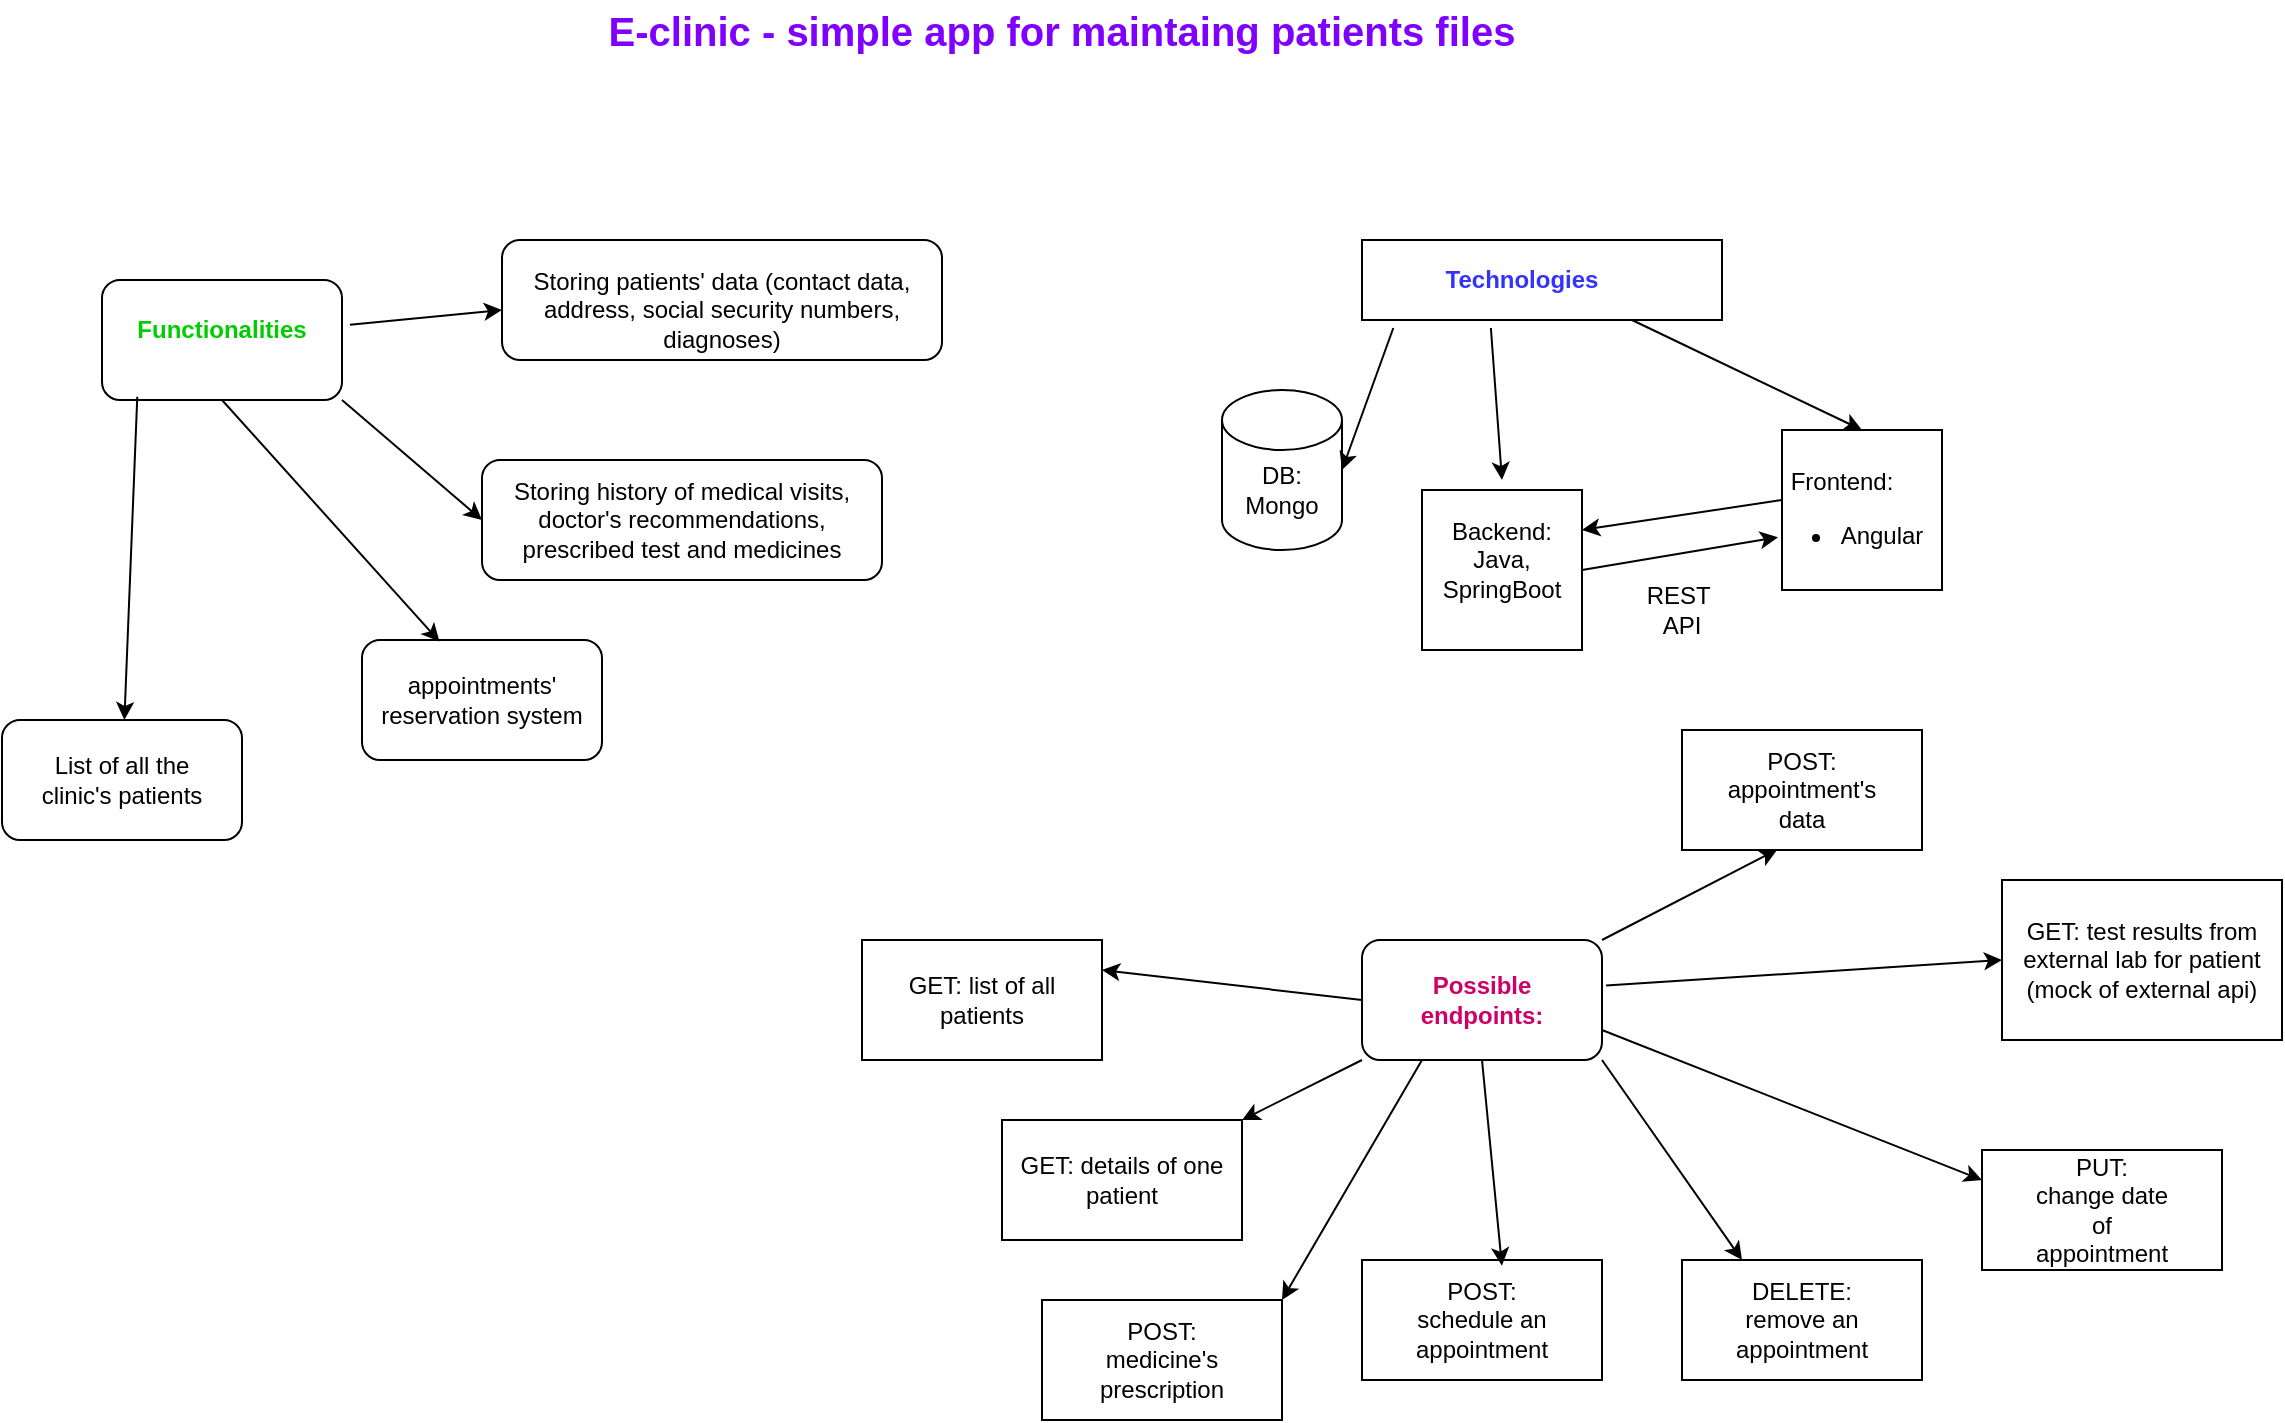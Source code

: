<mxfile version="24.0.7" type="github">
  <diagram name="Strona-1" id="KqQ05dHfc6ck3ZwJQ5Tp">
    <mxGraphModel dx="1050" dy="530" grid="1" gridSize="10" guides="1" tooltips="1" connect="1" arrows="1" fold="1" page="1" pageScale="1" pageWidth="827" pageHeight="1169" math="0" shadow="0">
      <root>
        <mxCell id="0" />
        <mxCell id="1" parent="0" />
        <mxCell id="3ydGJ2OnqcLS0bt8MPGY-1" value="E-clinic - simple app for maintaing patients files" style="text;html=1;align=center;verticalAlign=middle;whiteSpace=wrap;rounded=0;fontSize=20;fontStyle=1;fontColor=#7F00FF;" vertex="1" parent="1">
          <mxGeometry x="290" y="190" width="520" height="30" as="geometry" />
        </mxCell>
        <mxCell id="3ydGJ2OnqcLS0bt8MPGY-4" value="" style="rounded=1;whiteSpace=wrap;html=1;" vertex="1" parent="1">
          <mxGeometry x="70" y="330" width="120" height="60" as="geometry" />
        </mxCell>
        <mxCell id="3ydGJ2OnqcLS0bt8MPGY-5" value="Functionalities" style="text;html=1;align=center;verticalAlign=middle;whiteSpace=wrap;rounded=0;fontColor=#00CC00;fontStyle=1" vertex="1" parent="1">
          <mxGeometry x="100" y="340" width="60" height="30" as="geometry" />
        </mxCell>
        <mxCell id="3ydGJ2OnqcLS0bt8MPGY-6" value="" style="endArrow=classic;html=1;rounded=0;exitX=0.147;exitY=0.973;exitDx=0;exitDy=0;exitPerimeter=0;" edge="1" parent="1" source="3ydGJ2OnqcLS0bt8MPGY-4" target="3ydGJ2OnqcLS0bt8MPGY-7">
          <mxGeometry width="50" height="50" relative="1" as="geometry">
            <mxPoint x="420" y="490" as="sourcePoint" />
            <mxPoint x="50" y="530" as="targetPoint" />
          </mxGeometry>
        </mxCell>
        <mxCell id="3ydGJ2OnqcLS0bt8MPGY-7" value="" style="rounded=1;whiteSpace=wrap;html=1;" vertex="1" parent="1">
          <mxGeometry x="20" y="550" width="120" height="60" as="geometry" />
        </mxCell>
        <mxCell id="3ydGJ2OnqcLS0bt8MPGY-8" value="List of all the clinic&#39;s patients" style="text;html=1;align=center;verticalAlign=middle;whiteSpace=wrap;rounded=0;" vertex="1" parent="1">
          <mxGeometry x="30" y="565" width="100" height="30" as="geometry" />
        </mxCell>
        <mxCell id="3ydGJ2OnqcLS0bt8MPGY-11" value="" style="endArrow=classic;html=1;rounded=0;exitX=1.033;exitY=0.373;exitDx=0;exitDy=0;exitPerimeter=0;entryX=0;entryY=0.75;entryDx=0;entryDy=0;" edge="1" parent="1" source="3ydGJ2OnqcLS0bt8MPGY-4">
          <mxGeometry width="50" height="50" relative="1" as="geometry">
            <mxPoint x="420" y="490" as="sourcePoint" />
            <mxPoint x="270" y="345" as="targetPoint" />
          </mxGeometry>
        </mxCell>
        <mxCell id="3ydGJ2OnqcLS0bt8MPGY-13" value="" style="rounded=1;whiteSpace=wrap;html=1;" vertex="1" parent="1">
          <mxGeometry x="270" y="310" width="220" height="60" as="geometry" />
        </mxCell>
        <mxCell id="3ydGJ2OnqcLS0bt8MPGY-14" value="Storing patients&#39; data (contact data, address, social security numbers, diagnoses)" style="text;html=1;align=center;verticalAlign=middle;whiteSpace=wrap;rounded=0;" vertex="1" parent="1">
          <mxGeometry x="270" y="330" width="220" height="30" as="geometry" />
        </mxCell>
        <mxCell id="3ydGJ2OnqcLS0bt8MPGY-15" value="" style="rounded=1;whiteSpace=wrap;html=1;" vertex="1" parent="1">
          <mxGeometry x="260" y="420" width="200" height="60" as="geometry" />
        </mxCell>
        <mxCell id="3ydGJ2OnqcLS0bt8MPGY-16" value="" style="endArrow=classic;html=1;rounded=0;exitX=1;exitY=1;exitDx=0;exitDy=0;entryX=0;entryY=0.5;entryDx=0;entryDy=0;" edge="1" parent="1" source="3ydGJ2OnqcLS0bt8MPGY-4" target="3ydGJ2OnqcLS0bt8MPGY-15">
          <mxGeometry width="50" height="50" relative="1" as="geometry">
            <mxPoint x="420" y="490" as="sourcePoint" />
            <mxPoint x="470" y="440" as="targetPoint" />
          </mxGeometry>
        </mxCell>
        <mxCell id="3ydGJ2OnqcLS0bt8MPGY-17" value="Storing history of medical visits, doctor&#39;s recommendations, prescribed test and medicines" style="text;html=1;align=center;verticalAlign=middle;whiteSpace=wrap;rounded=0;" vertex="1" parent="1">
          <mxGeometry x="260" y="435" width="200" height="30" as="geometry" />
        </mxCell>
        <mxCell id="3ydGJ2OnqcLS0bt8MPGY-18" value="" style="rounded=1;whiteSpace=wrap;html=1;" vertex="1" parent="1">
          <mxGeometry x="200" y="510" width="120" height="60" as="geometry" />
        </mxCell>
        <mxCell id="3ydGJ2OnqcLS0bt8MPGY-20" value="appointments&#39; reservation system" style="text;html=1;align=center;verticalAlign=middle;whiteSpace=wrap;rounded=0;" vertex="1" parent="1">
          <mxGeometry x="200" y="525" width="120" height="30" as="geometry" />
        </mxCell>
        <mxCell id="3ydGJ2OnqcLS0bt8MPGY-21" value="" style="endArrow=classic;html=1;rounded=0;exitX=0.5;exitY=1;exitDx=0;exitDy=0;entryX=0.323;entryY=0.013;entryDx=0;entryDy=0;entryPerimeter=0;" edge="1" parent="1" source="3ydGJ2OnqcLS0bt8MPGY-4" target="3ydGJ2OnqcLS0bt8MPGY-18">
          <mxGeometry width="50" height="50" relative="1" as="geometry">
            <mxPoint x="420" y="490" as="sourcePoint" />
            <mxPoint x="470" y="440" as="targetPoint" />
          </mxGeometry>
        </mxCell>
        <mxCell id="3ydGJ2OnqcLS0bt8MPGY-29" value="" style="rounded=0;whiteSpace=wrap;html=1;" vertex="1" parent="1">
          <mxGeometry x="700" y="310" width="180" height="40" as="geometry" />
        </mxCell>
        <mxCell id="3ydGJ2OnqcLS0bt8MPGY-31" value="Technologies" style="text;html=1;align=center;verticalAlign=middle;whiteSpace=wrap;rounded=0;fontColor=#3333FF;fontStyle=1" vertex="1" parent="1">
          <mxGeometry x="750" y="315" width="60" height="30" as="geometry" />
        </mxCell>
        <mxCell id="3ydGJ2OnqcLS0bt8MPGY-35" value="" style="whiteSpace=wrap;html=1;aspect=fixed;" vertex="1" parent="1">
          <mxGeometry x="910" y="405" width="80" height="80" as="geometry" />
        </mxCell>
        <mxCell id="3ydGJ2OnqcLS0bt8MPGY-36" value="Frontend:&lt;div&gt;&lt;ul&gt;&lt;li&gt;Angular&lt;/li&gt;&lt;/ul&gt;&lt;/div&gt;" style="text;html=1;align=center;verticalAlign=middle;whiteSpace=wrap;rounded=0;" vertex="1" parent="1">
          <mxGeometry x="910" y="435" width="60" height="30" as="geometry" />
        </mxCell>
        <mxCell id="3ydGJ2OnqcLS0bt8MPGY-37" value="" style="endArrow=classic;html=1;rounded=0;exitX=0.75;exitY=1;exitDx=0;exitDy=0;entryX=0.5;entryY=0;entryDx=0;entryDy=0;" edge="1" parent="1" source="3ydGJ2OnqcLS0bt8MPGY-29" target="3ydGJ2OnqcLS0bt8MPGY-35">
          <mxGeometry width="50" height="50" relative="1" as="geometry">
            <mxPoint x="720" y="480" as="sourcePoint" />
            <mxPoint x="770" y="430" as="targetPoint" />
          </mxGeometry>
        </mxCell>
        <mxCell id="3ydGJ2OnqcLS0bt8MPGY-38" value="" style="shape=cylinder3;whiteSpace=wrap;html=1;boundedLbl=1;backgroundOutline=1;size=15;" vertex="1" parent="1">
          <mxGeometry x="630" y="385" width="60" height="80" as="geometry" />
        </mxCell>
        <mxCell id="3ydGJ2OnqcLS0bt8MPGY-39" value="" style="endArrow=classic;html=1;rounded=0;exitX=0.087;exitY=1.1;exitDx=0;exitDy=0;exitPerimeter=0;entryX=1;entryY=0.5;entryDx=0;entryDy=0;entryPerimeter=0;" edge="1" parent="1" source="3ydGJ2OnqcLS0bt8MPGY-29" target="3ydGJ2OnqcLS0bt8MPGY-38">
          <mxGeometry width="50" height="50" relative="1" as="geometry">
            <mxPoint x="720" y="480" as="sourcePoint" />
            <mxPoint x="770" y="430" as="targetPoint" />
          </mxGeometry>
        </mxCell>
        <mxCell id="3ydGJ2OnqcLS0bt8MPGY-40" value="DB: Mongo" style="text;html=1;align=center;verticalAlign=middle;whiteSpace=wrap;rounded=0;" vertex="1" parent="1">
          <mxGeometry x="630" y="420" width="60" height="30" as="geometry" />
        </mxCell>
        <mxCell id="3ydGJ2OnqcLS0bt8MPGY-41" value="" style="whiteSpace=wrap;html=1;aspect=fixed;" vertex="1" parent="1">
          <mxGeometry x="730" y="435" width="80" height="80" as="geometry" />
        </mxCell>
        <mxCell id="3ydGJ2OnqcLS0bt8MPGY-42" value="Backend:&lt;div&gt;Java, SpringBoot&lt;/div&gt;" style="text;html=1;align=center;verticalAlign=middle;whiteSpace=wrap;rounded=0;" vertex="1" parent="1">
          <mxGeometry x="740" y="455" width="60" height="30" as="geometry" />
        </mxCell>
        <mxCell id="3ydGJ2OnqcLS0bt8MPGY-44" value="" style="endArrow=classic;html=1;rounded=0;exitX=0.358;exitY=1.1;exitDx=0;exitDy=0;exitPerimeter=0;" edge="1" parent="1" source="3ydGJ2OnqcLS0bt8MPGY-29">
          <mxGeometry width="50" height="50" relative="1" as="geometry">
            <mxPoint x="720" y="480" as="sourcePoint" />
            <mxPoint x="770" y="430" as="targetPoint" />
          </mxGeometry>
        </mxCell>
        <mxCell id="3ydGJ2OnqcLS0bt8MPGY-45" value="" style="rounded=1;whiteSpace=wrap;html=1;" vertex="1" parent="1">
          <mxGeometry x="700" y="660" width="120" height="60" as="geometry" />
        </mxCell>
        <mxCell id="3ydGJ2OnqcLS0bt8MPGY-46" value="" style="endArrow=classic;html=1;rounded=0;entryX=1;entryY=0.25;entryDx=0;entryDy=0;" edge="1" parent="1" target="3ydGJ2OnqcLS0bt8MPGY-41">
          <mxGeometry width="50" height="50" relative="1" as="geometry">
            <mxPoint x="910" y="440" as="sourcePoint" />
            <mxPoint x="770" y="560" as="targetPoint" />
          </mxGeometry>
        </mxCell>
        <mxCell id="3ydGJ2OnqcLS0bt8MPGY-47" value="" style="endArrow=classic;html=1;rounded=0;exitX=1;exitY=0.5;exitDx=0;exitDy=0;entryX=-0.025;entryY=0.67;entryDx=0;entryDy=0;entryPerimeter=0;" edge="1" parent="1" source="3ydGJ2OnqcLS0bt8MPGY-41" target="3ydGJ2OnqcLS0bt8MPGY-35">
          <mxGeometry width="50" height="50" relative="1" as="geometry">
            <mxPoint x="720" y="610" as="sourcePoint" />
            <mxPoint x="870" y="560" as="targetPoint" />
          </mxGeometry>
        </mxCell>
        <mxCell id="3ydGJ2OnqcLS0bt8MPGY-48" value="REST&amp;nbsp;&lt;div&gt;API&lt;/div&gt;" style="text;html=1;align=center;verticalAlign=middle;whiteSpace=wrap;rounded=0;" vertex="1" parent="1">
          <mxGeometry x="830" y="480" width="60" height="30" as="geometry" />
        </mxCell>
        <mxCell id="3ydGJ2OnqcLS0bt8MPGY-49" value="Possible endpoints:" style="text;html=1;align=center;verticalAlign=middle;whiteSpace=wrap;rounded=0;fontStyle=1;fontColor=#CC0066;" vertex="1" parent="1">
          <mxGeometry x="730" y="675" width="60" height="30" as="geometry" />
        </mxCell>
        <mxCell id="3ydGJ2OnqcLS0bt8MPGY-50" value="" style="rounded=0;whiteSpace=wrap;html=1;" vertex="1" parent="1">
          <mxGeometry x="450" y="660" width="120" height="60" as="geometry" />
        </mxCell>
        <mxCell id="3ydGJ2OnqcLS0bt8MPGY-51" value="GET: list of all patients" style="text;html=1;align=center;verticalAlign=middle;whiteSpace=wrap;rounded=0;" vertex="1" parent="1">
          <mxGeometry x="460" y="675" width="100" height="30" as="geometry" />
        </mxCell>
        <mxCell id="3ydGJ2OnqcLS0bt8MPGY-52" value="" style="rounded=0;whiteSpace=wrap;html=1;" vertex="1" parent="1">
          <mxGeometry x="520" y="750" width="120" height="60" as="geometry" />
        </mxCell>
        <mxCell id="3ydGJ2OnqcLS0bt8MPGY-53" value="GET: details of one patient" style="text;html=1;align=center;verticalAlign=middle;whiteSpace=wrap;rounded=0;" vertex="1" parent="1">
          <mxGeometry x="525" y="765" width="110" height="30" as="geometry" />
        </mxCell>
        <mxCell id="3ydGJ2OnqcLS0bt8MPGY-55" value="" style="rounded=0;whiteSpace=wrap;html=1;" vertex="1" parent="1">
          <mxGeometry x="700" y="820" width="120" height="60" as="geometry" />
        </mxCell>
        <mxCell id="3ydGJ2OnqcLS0bt8MPGY-56" value="POST: schedule an appointment" style="text;html=1;align=center;verticalAlign=middle;whiteSpace=wrap;rounded=0;" vertex="1" parent="1">
          <mxGeometry x="730" y="835" width="60" height="30" as="geometry" />
        </mxCell>
        <mxCell id="3ydGJ2OnqcLS0bt8MPGY-58" value="" style="rounded=0;whiteSpace=wrap;html=1;" vertex="1" parent="1">
          <mxGeometry x="860" y="820" width="120" height="60" as="geometry" />
        </mxCell>
        <mxCell id="3ydGJ2OnqcLS0bt8MPGY-59" value="DELETE: remove an appointment" style="text;html=1;align=center;verticalAlign=middle;whiteSpace=wrap;rounded=0;" vertex="1" parent="1">
          <mxGeometry x="890" y="835" width="60" height="30" as="geometry" />
        </mxCell>
        <mxCell id="3ydGJ2OnqcLS0bt8MPGY-60" value="" style="rounded=0;whiteSpace=wrap;html=1;" vertex="1" parent="1">
          <mxGeometry x="1010" y="765" width="120" height="60" as="geometry" />
        </mxCell>
        <mxCell id="3ydGJ2OnqcLS0bt8MPGY-61" value="PUT: change date of appointment" style="text;html=1;align=center;verticalAlign=middle;whiteSpace=wrap;rounded=0;" vertex="1" parent="1">
          <mxGeometry x="1040" y="780" width="60" height="30" as="geometry" />
        </mxCell>
        <mxCell id="3ydGJ2OnqcLS0bt8MPGY-65" value="" style="rounded=0;whiteSpace=wrap;html=1;" vertex="1" parent="1">
          <mxGeometry x="1020" y="630" width="140" height="80" as="geometry" />
        </mxCell>
        <mxCell id="3ydGJ2OnqcLS0bt8MPGY-66" value="GET: test results from external lab for patient (mock of external api)" style="text;html=1;align=center;verticalAlign=middle;whiteSpace=wrap;rounded=0;" vertex="1" parent="1">
          <mxGeometry x="1020" y="655" width="140" height="30" as="geometry" />
        </mxCell>
        <mxCell id="3ydGJ2OnqcLS0bt8MPGY-67" value="" style="endArrow=classic;html=1;rounded=0;exitX=0;exitY=0.5;exitDx=0;exitDy=0;entryX=1;entryY=0.25;entryDx=0;entryDy=0;" edge="1" parent="1" source="3ydGJ2OnqcLS0bt8MPGY-45" target="3ydGJ2OnqcLS0bt8MPGY-50">
          <mxGeometry width="50" height="50" relative="1" as="geometry">
            <mxPoint x="720" y="700" as="sourcePoint" />
            <mxPoint x="770" y="650" as="targetPoint" />
          </mxGeometry>
        </mxCell>
        <mxCell id="3ydGJ2OnqcLS0bt8MPGY-68" value="" style="endArrow=classic;html=1;rounded=0;exitX=0;exitY=1;exitDx=0;exitDy=0;entryX=1;entryY=0;entryDx=0;entryDy=0;" edge="1" parent="1" source="3ydGJ2OnqcLS0bt8MPGY-45" target="3ydGJ2OnqcLS0bt8MPGY-52">
          <mxGeometry width="50" height="50" relative="1" as="geometry">
            <mxPoint x="720" y="700" as="sourcePoint" />
            <mxPoint x="770" y="650" as="targetPoint" />
          </mxGeometry>
        </mxCell>
        <mxCell id="3ydGJ2OnqcLS0bt8MPGY-69" value="" style="endArrow=classic;html=1;rounded=0;exitX=0.5;exitY=1;exitDx=0;exitDy=0;entryX=0.583;entryY=0.047;entryDx=0;entryDy=0;entryPerimeter=0;" edge="1" parent="1" source="3ydGJ2OnqcLS0bt8MPGY-45" target="3ydGJ2OnqcLS0bt8MPGY-55">
          <mxGeometry width="50" height="50" relative="1" as="geometry">
            <mxPoint x="720" y="700" as="sourcePoint" />
            <mxPoint x="770" y="650" as="targetPoint" />
          </mxGeometry>
        </mxCell>
        <mxCell id="3ydGJ2OnqcLS0bt8MPGY-70" value="" style="endArrow=classic;html=1;rounded=0;exitX=1;exitY=1;exitDx=0;exitDy=0;entryX=0.25;entryY=0;entryDx=0;entryDy=0;" edge="1" parent="1" source="3ydGJ2OnqcLS0bt8MPGY-45" target="3ydGJ2OnqcLS0bt8MPGY-58">
          <mxGeometry width="50" height="50" relative="1" as="geometry">
            <mxPoint x="720" y="700" as="sourcePoint" />
            <mxPoint x="770" y="650" as="targetPoint" />
          </mxGeometry>
        </mxCell>
        <mxCell id="3ydGJ2OnqcLS0bt8MPGY-71" value="" style="endArrow=classic;html=1;rounded=0;exitX=1.017;exitY=0.38;exitDx=0;exitDy=0;exitPerimeter=0;entryX=0;entryY=0.5;entryDx=0;entryDy=0;" edge="1" parent="1" source="3ydGJ2OnqcLS0bt8MPGY-45" target="3ydGJ2OnqcLS0bt8MPGY-66">
          <mxGeometry width="50" height="50" relative="1" as="geometry">
            <mxPoint x="720" y="700" as="sourcePoint" />
            <mxPoint x="770" y="650" as="targetPoint" />
          </mxGeometry>
        </mxCell>
        <mxCell id="3ydGJ2OnqcLS0bt8MPGY-72" value="" style="endArrow=classic;html=1;rounded=0;exitX=1;exitY=0.75;exitDx=0;exitDy=0;entryX=0;entryY=0.25;entryDx=0;entryDy=0;" edge="1" parent="1" source="3ydGJ2OnqcLS0bt8MPGY-45" target="3ydGJ2OnqcLS0bt8MPGY-60">
          <mxGeometry width="50" height="50" relative="1" as="geometry">
            <mxPoint x="720" y="700" as="sourcePoint" />
            <mxPoint x="770" y="650" as="targetPoint" />
          </mxGeometry>
        </mxCell>
        <mxCell id="3ydGJ2OnqcLS0bt8MPGY-73" value="" style="rounded=0;whiteSpace=wrap;html=1;" vertex="1" parent="1">
          <mxGeometry x="860" y="555" width="120" height="60" as="geometry" />
        </mxCell>
        <mxCell id="3ydGJ2OnqcLS0bt8MPGY-74" value="" style="endArrow=classic;html=1;rounded=0;exitX=1;exitY=0;exitDx=0;exitDy=0;entryX=0.397;entryY=0.997;entryDx=0;entryDy=0;entryPerimeter=0;" edge="1" parent="1" source="3ydGJ2OnqcLS0bt8MPGY-45" target="3ydGJ2OnqcLS0bt8MPGY-73">
          <mxGeometry width="50" height="50" relative="1" as="geometry">
            <mxPoint x="720" y="700" as="sourcePoint" />
            <mxPoint x="770" y="650" as="targetPoint" />
          </mxGeometry>
        </mxCell>
        <mxCell id="3ydGJ2OnqcLS0bt8MPGY-75" value="" style="rounded=0;whiteSpace=wrap;html=1;" vertex="1" parent="1">
          <mxGeometry x="540" y="840" width="120" height="60" as="geometry" />
        </mxCell>
        <mxCell id="3ydGJ2OnqcLS0bt8MPGY-76" value="" style="endArrow=classic;html=1;rounded=0;exitX=0.25;exitY=1;exitDx=0;exitDy=0;entryX=1;entryY=0;entryDx=0;entryDy=0;" edge="1" parent="1" source="3ydGJ2OnqcLS0bt8MPGY-45" target="3ydGJ2OnqcLS0bt8MPGY-75">
          <mxGeometry width="50" height="50" relative="1" as="geometry">
            <mxPoint x="720" y="700" as="sourcePoint" />
            <mxPoint x="770" y="650" as="targetPoint" />
          </mxGeometry>
        </mxCell>
        <mxCell id="3ydGJ2OnqcLS0bt8MPGY-77" value="POST: appointment&#39;s data" style="text;html=1;align=center;verticalAlign=middle;whiteSpace=wrap;rounded=0;" vertex="1" parent="1">
          <mxGeometry x="890" y="570" width="60" height="30" as="geometry" />
        </mxCell>
        <mxCell id="3ydGJ2OnqcLS0bt8MPGY-78" value="POST: medicine&#39;s prescription" style="text;html=1;align=center;verticalAlign=middle;whiteSpace=wrap;rounded=0;" vertex="1" parent="1">
          <mxGeometry x="570" y="855" width="60" height="30" as="geometry" />
        </mxCell>
      </root>
    </mxGraphModel>
  </diagram>
</mxfile>
